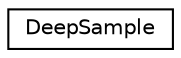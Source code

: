 digraph G
{
  edge [fontname="Helvetica",fontsize="10",labelfontname="Helvetica",labelfontsize="10"];
  node [fontname="Helvetica",fontsize="10",shape=record];
  rankdir=LR;
  Node1 [label="DeepSample",height=0.2,width=0.4,color="black", fillcolor="white", style="filled",URL="$d1/dc8/structDeepSample.html"];
}
